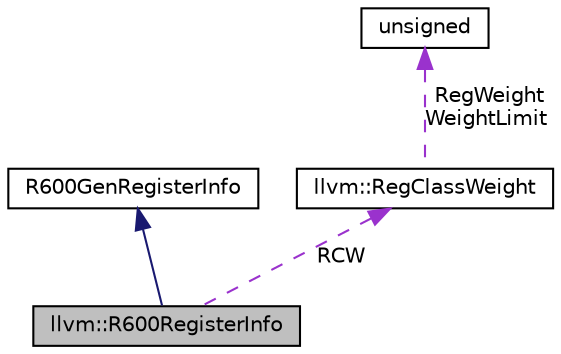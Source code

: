 digraph "llvm::R600RegisterInfo"
{
 // LATEX_PDF_SIZE
  bgcolor="transparent";
  edge [fontname="Helvetica",fontsize="10",labelfontname="Helvetica",labelfontsize="10"];
  node [fontname="Helvetica",fontsize="10",shape="box"];
  Node1 [label="llvm::R600RegisterInfo",height=0.2,width=0.4,color="black", fillcolor="grey75", style="filled", fontcolor="black",tooltip=" "];
  Node2 -> Node1 [dir="back",color="midnightblue",fontsize="10",style="solid",fontname="Helvetica"];
  Node2 [label="R600GenRegisterInfo",height=0.2,width=0.4,color="black",URL="$classR600GenRegisterInfo.html",tooltip=" "];
  Node3 -> Node1 [dir="back",color="darkorchid3",fontsize="10",style="dashed",label=" RCW" ,fontname="Helvetica"];
  Node3 [label="llvm::RegClassWeight",height=0.2,width=0.4,color="black",URL="$structllvm_1_1RegClassWeight.html",tooltip="Each TargetRegisterClass has a per register weight, and weight limit which must be less than the limi..."];
  Node4 -> Node3 [dir="back",color="darkorchid3",fontsize="10",style="dashed",label=" RegWeight\nWeightLimit" ,fontname="Helvetica"];
  Node4 [label="unsigned",height=0.2,width=0.4,color="black",URL="$classunsigned.html",tooltip=" "];
}

